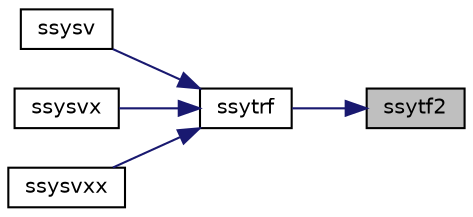 digraph "ssytf2"
{
 // LATEX_PDF_SIZE
  edge [fontname="Helvetica",fontsize="10",labelfontname="Helvetica",labelfontsize="10"];
  node [fontname="Helvetica",fontsize="10",shape=record];
  rankdir="RL";
  Node1 [label="ssytf2",height=0.2,width=0.4,color="black", fillcolor="grey75", style="filled", fontcolor="black",tooltip="SSYTF2 computes the factorization of a real symmetric indefinite matrix, using the diagonal pivoting ..."];
  Node1 -> Node2 [dir="back",color="midnightblue",fontsize="10",style="solid",fontname="Helvetica"];
  Node2 [label="ssytrf",height=0.2,width=0.4,color="black", fillcolor="white", style="filled",URL="$ssytrf_8f.html#a12d2e56511cf7df066712c61d9acec45",tooltip="SSYTRF"];
  Node2 -> Node3 [dir="back",color="midnightblue",fontsize="10",style="solid",fontname="Helvetica"];
  Node3 [label="ssysv",height=0.2,width=0.4,color="black", fillcolor="white", style="filled",URL="$ssysv_8f.html#aebb5b9226b808303f3f80ca96cfe9388",tooltip="SSYSV computes the solution to system of linear equations A * X = B for SY matrices"];
  Node2 -> Node4 [dir="back",color="midnightblue",fontsize="10",style="solid",fontname="Helvetica"];
  Node4 [label="ssysvx",height=0.2,width=0.4,color="black", fillcolor="white", style="filled",URL="$ssysvx_8f.html#ad1f335d4ff31c241b17dd714fac2ab60",tooltip="SSYSVX computes the solution to system of linear equations A * X = B for SY matrices"];
  Node2 -> Node5 [dir="back",color="midnightblue",fontsize="10",style="solid",fontname="Helvetica"];
  Node5 [label="ssysvxx",height=0.2,width=0.4,color="black", fillcolor="white", style="filled",URL="$ssysvxx_8f.html#a51a2949a0275d2b847fa087131989fcd",tooltip="SSYSVXX"];
}
